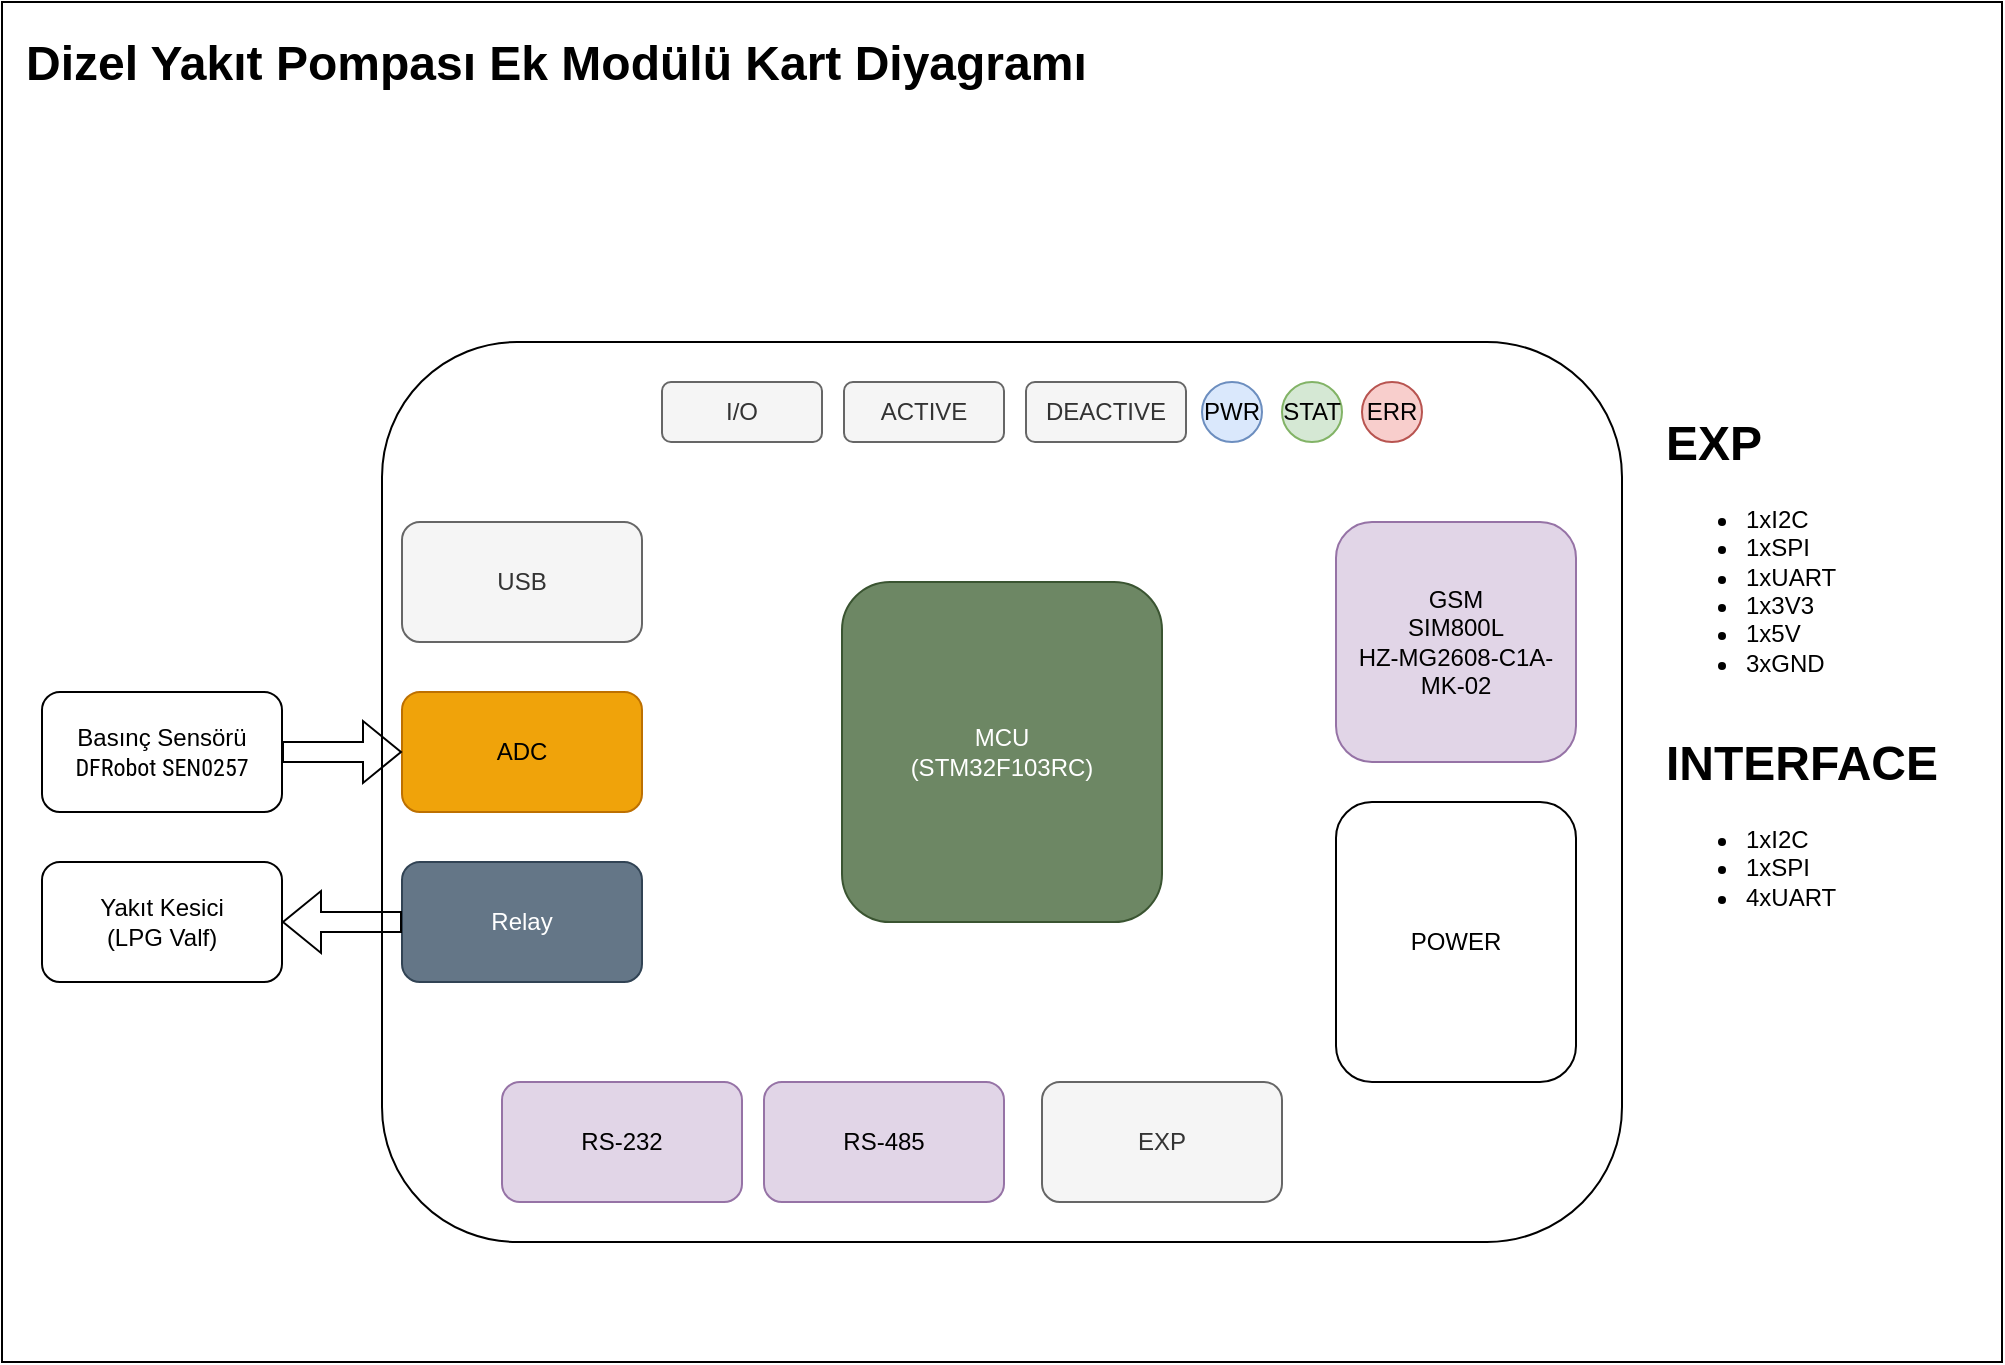 <mxfile version="24.7.5" pages="3">
  <diagram name="Main" id="z_qVd1KZJYBcLqZSe_iI">
    <mxGraphModel dx="1434" dy="844" grid="1" gridSize="10" guides="1" tooltips="1" connect="1" arrows="1" fold="1" page="1" pageScale="1" pageWidth="1169" pageHeight="827" math="0" shadow="0">
      <root>
        <mxCell id="0" />
        <mxCell id="1" parent="0" />
        <mxCell id="xsOsGMcdbyZTxs_sAXih-1" value="" style="rounded=0;whiteSpace=wrap;html=1;" parent="1" vertex="1">
          <mxGeometry x="120" y="80" width="1000" height="680" as="geometry" />
        </mxCell>
        <mxCell id="xsOsGMcdbyZTxs_sAXih-2" value="" style="rounded=1;whiteSpace=wrap;html=1;" parent="1" vertex="1">
          <mxGeometry x="310" y="250" width="620" height="450" as="geometry" />
        </mxCell>
        <mxCell id="xsOsGMcdbyZTxs_sAXih-3" value="&lt;h1 style=&quot;margin-top: 0px;&quot;&gt;Dizel Yakıt Pompası Ek Modülü Kart Diyagramı&lt;/h1&gt;" style="text;html=1;whiteSpace=wrap;overflow=hidden;rounded=0;" parent="1" vertex="1">
          <mxGeometry x="130" y="90" width="930" height="120" as="geometry" />
        </mxCell>
        <mxCell id="xsOsGMcdbyZTxs_sAXih-4" value="Basınç Sensörü&lt;div style=&quot;text-align: start;&quot;&gt;&lt;font face=&quot;Roboto Condensed, sans-serif&quot;&gt;DFRobot&amp;nbsp;&lt;/font&gt;&lt;span style=&quot;background-color: initial; text-align: center;&quot;&gt;&lt;font face=&quot;Roboto Condensed, sans-serif&quot;&gt;SEN0257&lt;/font&gt;&lt;/span&gt;&lt;br&gt;&lt;/div&gt;" style="rounded=1;whiteSpace=wrap;html=1;" parent="1" vertex="1">
          <mxGeometry x="140" y="425" width="120" height="60" as="geometry" />
        </mxCell>
        <mxCell id="xsOsGMcdbyZTxs_sAXih-5" value="ADC" style="rounded=1;whiteSpace=wrap;html=1;fillColor=#f0a30a;fontColor=#000000;strokeColor=#BD7000;" parent="1" vertex="1">
          <mxGeometry x="320" y="425" width="120" height="60" as="geometry" />
        </mxCell>
        <mxCell id="xsOsGMcdbyZTxs_sAXih-6" value="Yakıt Kesici&lt;div&gt;(LPG Valf)&lt;/div&gt;" style="rounded=1;whiteSpace=wrap;html=1;" parent="1" vertex="1">
          <mxGeometry x="140" y="510" width="120" height="60" as="geometry" />
        </mxCell>
        <mxCell id="xsOsGMcdbyZTxs_sAXih-7" value="Relay" style="rounded=1;whiteSpace=wrap;html=1;fillColor=#647687;fontColor=#ffffff;strokeColor=#314354;" parent="1" vertex="1">
          <mxGeometry x="320" y="510" width="120" height="60" as="geometry" />
        </mxCell>
        <mxCell id="xsOsGMcdbyZTxs_sAXih-8" value="GSM&lt;div&gt;SIM800L&lt;/div&gt;&lt;div&gt;HZ-MG2608-C1A-MK-02&lt;br&gt;&lt;/div&gt;" style="rounded=1;whiteSpace=wrap;html=1;fillColor=#e1d5e7;strokeColor=#9673a6;" parent="1" vertex="1">
          <mxGeometry x="787" y="340" width="120" height="120" as="geometry" />
        </mxCell>
        <mxCell id="xsOsGMcdbyZTxs_sAXih-9" value="PWR" style="ellipse;whiteSpace=wrap;html=1;aspect=fixed;fillColor=#dae8fc;strokeColor=#6c8ebf;" parent="1" vertex="1">
          <mxGeometry x="720" y="270" width="30" height="30" as="geometry" />
        </mxCell>
        <mxCell id="xsOsGMcdbyZTxs_sAXih-10" value="STAT" style="ellipse;whiteSpace=wrap;html=1;aspect=fixed;fillColor=#d5e8d4;strokeColor=#82b366;" parent="1" vertex="1">
          <mxGeometry x="760" y="270" width="30" height="30" as="geometry" />
        </mxCell>
        <mxCell id="xsOsGMcdbyZTxs_sAXih-11" value="ERR" style="ellipse;whiteSpace=wrap;html=1;aspect=fixed;fillColor=#f8cecc;strokeColor=#b85450;" parent="1" vertex="1">
          <mxGeometry x="800" y="270" width="30" height="30" as="geometry" />
        </mxCell>
        <mxCell id="xsOsGMcdbyZTxs_sAXih-12" value="ACTIVE" style="rounded=1;whiteSpace=wrap;html=1;fillColor=#f5f5f5;fontColor=#333333;strokeColor=#666666;" parent="1" vertex="1">
          <mxGeometry x="541" y="270" width="80" height="30" as="geometry" />
        </mxCell>
        <mxCell id="xsOsGMcdbyZTxs_sAXih-13" value="DEACTIVE" style="rounded=1;whiteSpace=wrap;html=1;fillColor=#f5f5f5;fontColor=#333333;strokeColor=#666666;" parent="1" vertex="1">
          <mxGeometry x="632" y="270" width="80" height="30" as="geometry" />
        </mxCell>
        <mxCell id="xsOsGMcdbyZTxs_sAXih-14" value="I/O" style="rounded=1;whiteSpace=wrap;html=1;fillColor=#f5f5f5;fontColor=#333333;strokeColor=#666666;" parent="1" vertex="1">
          <mxGeometry x="450" y="270" width="80" height="30" as="geometry" />
        </mxCell>
        <mxCell id="xsOsGMcdbyZTxs_sAXih-15" value="MCU&lt;br&gt;(STM32F103RC)" style="rounded=1;whiteSpace=wrap;html=1;fillColor=#6d8764;fontColor=#ffffff;strokeColor=#3A5431;" parent="1" vertex="1">
          <mxGeometry x="540" y="370" width="160" height="170" as="geometry" />
        </mxCell>
        <mxCell id="xsOsGMcdbyZTxs_sAXih-17" value="" style="shape=flexArrow;endArrow=classic;html=1;rounded=0;exitX=1;exitY=0.5;exitDx=0;exitDy=0;" parent="1" source="xsOsGMcdbyZTxs_sAXih-4" target="xsOsGMcdbyZTxs_sAXih-5" edge="1">
          <mxGeometry width="50" height="50" relative="1" as="geometry">
            <mxPoint x="560" y="410" as="sourcePoint" />
            <mxPoint x="610" y="360" as="targetPoint" />
          </mxGeometry>
        </mxCell>
        <mxCell id="xsOsGMcdbyZTxs_sAXih-18" value="" style="shape=flexArrow;endArrow=classic;html=1;rounded=0;exitX=0;exitY=0.5;exitDx=0;exitDy=0;entryX=1;entryY=0.5;entryDx=0;entryDy=0;" parent="1" source="xsOsGMcdbyZTxs_sAXih-7" target="xsOsGMcdbyZTxs_sAXih-6" edge="1">
          <mxGeometry width="50" height="50" relative="1" as="geometry">
            <mxPoint x="560" y="410" as="sourcePoint" />
            <mxPoint x="610" y="360" as="targetPoint" />
          </mxGeometry>
        </mxCell>
        <mxCell id="xsOsGMcdbyZTxs_sAXih-19" value="POWER" style="rounded=1;whiteSpace=wrap;html=1;" parent="1" vertex="1">
          <mxGeometry x="787" y="480" width="120" height="140" as="geometry" />
        </mxCell>
        <mxCell id="xsOsGMcdbyZTxs_sAXih-20" value="RS-232" style="rounded=1;whiteSpace=wrap;html=1;fillColor=#e1d5e7;strokeColor=#9673a6;" parent="1" vertex="1">
          <mxGeometry x="370" y="620" width="120" height="60" as="geometry" />
        </mxCell>
        <mxCell id="xsOsGMcdbyZTxs_sAXih-21" value="RS-485" style="rounded=1;whiteSpace=wrap;html=1;fillColor=#e1d5e7;strokeColor=#9673a6;" parent="1" vertex="1">
          <mxGeometry x="501" y="620" width="120" height="60" as="geometry" />
        </mxCell>
        <mxCell id="xsOsGMcdbyZTxs_sAXih-22" value="EXP" style="rounded=1;whiteSpace=wrap;html=1;fillColor=#f5f5f5;strokeColor=#666666;fontColor=#333333;" parent="1" vertex="1">
          <mxGeometry x="640" y="620" width="120" height="60" as="geometry" />
        </mxCell>
        <mxCell id="xsOsGMcdbyZTxs_sAXih-23" value="&lt;h1 style=&quot;margin-top: 0px;&quot;&gt;EXP&lt;/h1&gt;&lt;p&gt;&lt;/p&gt;&lt;ul&gt;&lt;li&gt;1xI2C&lt;/li&gt;&lt;li&gt;1xSPI&lt;/li&gt;&lt;li&gt;1xUART&lt;/li&gt;&lt;li&gt;1x3V3&lt;/li&gt;&lt;li&gt;1x5V&lt;/li&gt;&lt;li&gt;3xGND&lt;/li&gt;&lt;/ul&gt;&lt;p&gt;&lt;/p&gt;" style="text;html=1;whiteSpace=wrap;overflow=hidden;rounded=0;" parent="1" vertex="1">
          <mxGeometry x="950" y="280" width="160" height="150" as="geometry" />
        </mxCell>
        <mxCell id="xsOsGMcdbyZTxs_sAXih-24" value="&lt;h1 style=&quot;margin-top: 0px;&quot;&gt;INTERFACE&lt;/h1&gt;&lt;p&gt;&lt;/p&gt;&lt;ul&gt;&lt;li&gt;1xI2C&lt;/li&gt;&lt;li&gt;1xSPI&lt;/li&gt;&lt;li&gt;4xUART&lt;br&gt;&lt;/li&gt;&lt;/ul&gt;&lt;p&gt;&lt;/p&gt;" style="text;html=1;whiteSpace=wrap;overflow=hidden;rounded=0;" parent="1" vertex="1">
          <mxGeometry x="950" y="440" width="160" height="150" as="geometry" />
        </mxCell>
        <mxCell id="xsOsGMcdbyZTxs_sAXih-25" value="USB" style="rounded=1;whiteSpace=wrap;html=1;fillColor=#f5f5f5;fontColor=#333333;strokeColor=#666666;" parent="1" vertex="1">
          <mxGeometry x="320" y="340" width="120" height="60" as="geometry" />
        </mxCell>
      </root>
    </mxGraphModel>
  </diagram>
  <diagram name="System" id="i9t7z6Udsv9bwwXvzqYk">
    <mxGraphModel dx="1257" dy="760" grid="1" gridSize="10" guides="1" tooltips="1" connect="1" arrows="1" fold="1" page="1" pageScale="1" pageWidth="1169" pageHeight="827" math="0" shadow="0">
      <root>
        <mxCell id="hd1AN3d5d5kz8yqUC4JS-0" />
        <mxCell id="hd1AN3d5d5kz8yqUC4JS-1" parent="hd1AN3d5d5kz8yqUC4JS-0" />
        <mxCell id="hd1AN3d5d5kz8yqUC4JS-3" value="Control Card" style="rounded=1;whiteSpace=wrap;html=1;" parent="hd1AN3d5d5kz8yqUC4JS-1" vertex="1">
          <mxGeometry x="440" y="180" width="310" height="210" as="geometry" />
        </mxCell>
        <mxCell id="hd1AN3d5d5kz8yqUC4JS-4" value="&lt;h1 style=&quot;margin-top: 0px;&quot;&gt;Dizel Su Pompası Ek Modülü Çalışma Prensibi&lt;/h1&gt;&lt;p&gt;Aşağıdaki şemada sistemin çalışma prensibi detaylarıyla gösterilmiştir.&lt;/p&gt;" style="text;html=1;whiteSpace=wrap;overflow=hidden;rounded=0;" parent="hd1AN3d5d5kz8yqUC4JS-1" vertex="1">
          <mxGeometry x="210" y="30" width="930" height="120" as="geometry" />
        </mxCell>
        <mxCell id="9Bky2_1eXqrfAGrDvFZs-0" value="" style="group" parent="hd1AN3d5d5kz8yqUC4JS-1" vertex="1" connectable="0">
          <mxGeometry x="700" y="250" width="80" height="60" as="geometry" />
        </mxCell>
        <mxCell id="9Bky2_1eXqrfAGrDvFZs-1" value="&lt;font style=&quot;font-size: 10px;&quot;&gt;RELAY&lt;/font&gt;" style="rounded=1;whiteSpace=wrap;html=1;fillColor=#dae8fc;strokeColor=#6c8ebf;" parent="9Bky2_1eXqrfAGrDvFZs-0" vertex="1">
          <mxGeometry width="50" height="60" as="geometry" />
        </mxCell>
        <mxCell id="9Bky2_1eXqrfAGrDvFZs-2" value="" style="endArrow=none;html=1;rounded=0;exitX=0.96;exitY=0.167;exitDx=0;exitDy=0;exitPerimeter=0;entryX=0.66;entryY=0.265;entryDx=0;entryDy=0;entryPerimeter=0;fillColor=#dae8fc;strokeColor=#6c8ebf;" parent="9Bky2_1eXqrfAGrDvFZs-0" edge="1">
          <mxGeometry width="50" height="50" relative="1" as="geometry">
            <mxPoint x="50" y="10.02" as="sourcePoint" />
            <mxPoint x="80" y="10" as="targetPoint" />
          </mxGeometry>
        </mxCell>
        <mxCell id="9Bky2_1eXqrfAGrDvFZs-3" value="NO" style="edgeLabel;html=1;align=center;verticalAlign=middle;resizable=0;points=[];" parent="9Bky2_1eXqrfAGrDvFZs-2" vertex="1" connectable="0">
          <mxGeometry x="0.089" relative="1" as="geometry">
            <mxPoint as="offset" />
          </mxGeometry>
        </mxCell>
        <mxCell id="9Bky2_1eXqrfAGrDvFZs-4" value="" style="endArrow=none;html=1;rounded=0;exitX=0.96;exitY=0.167;exitDx=0;exitDy=0;exitPerimeter=0;fillColor=#dae8fc;strokeColor=#6c8ebf;" parent="9Bky2_1eXqrfAGrDvFZs-0" edge="1">
          <mxGeometry width="50" height="50" relative="1" as="geometry">
            <mxPoint x="50" y="29.96" as="sourcePoint" />
            <mxPoint x="80" y="30" as="targetPoint" />
          </mxGeometry>
        </mxCell>
        <mxCell id="9Bky2_1eXqrfAGrDvFZs-5" value="C" style="edgeLabel;html=1;align=center;verticalAlign=middle;resizable=0;points=[];" parent="9Bky2_1eXqrfAGrDvFZs-4" vertex="1" connectable="0">
          <mxGeometry x="0.054" relative="1" as="geometry">
            <mxPoint as="offset" />
          </mxGeometry>
        </mxCell>
        <mxCell id="NwV31tU4JHG0IHadNAmp-0" value="" style="group" parent="hd1AN3d5d5kz8yqUC4JS-1" vertex="1" connectable="0">
          <mxGeometry x="410" y="250" width="80" height="60" as="geometry" />
        </mxCell>
        <mxCell id="NwV31tU4JHG0IHadNAmp-1" value="ADC" style="rounded=1;whiteSpace=wrap;html=1;fillColor=#fff2cc;strokeColor=#d6b656;" parent="NwV31tU4JHG0IHadNAmp-0" vertex="1">
          <mxGeometry x="30" width="50" height="60" as="geometry" />
        </mxCell>
        <mxCell id="NwV31tU4JHG0IHadNAmp-2" value="" style="endArrow=none;html=1;rounded=0;entryX=0;entryY=0.5;entryDx=0;entryDy=0;fillColor=#fff2cc;strokeColor=#d6b656;" parent="NwV31tU4JHG0IHadNAmp-0" target="NwV31tU4JHG0IHadNAmp-1" edge="1">
          <mxGeometry width="50" height="50" relative="1" as="geometry">
            <mxPoint y="30" as="sourcePoint" />
            <mxPoint x="70" y="10" as="targetPoint" />
          </mxGeometry>
        </mxCell>
        <mxCell id="NwV31tU4JHG0IHadNAmp-5" value="WATER PIPE" style="rounded=0;whiteSpace=wrap;html=1;" parent="hd1AN3d5d5kz8yqUC4JS-1" vertex="1">
          <mxGeometry x="250" y="620" width="910" height="60" as="geometry" />
        </mxCell>
        <mxCell id="NwV31tU4JHG0IHadNAmp-6" value="PRESSURE SENSOR" style="rounded=0;whiteSpace=wrap;html=1;horizontal=0;fontSize=7;" parent="hd1AN3d5d5kz8yqUC4JS-1" vertex="1">
          <mxGeometry x="300" y="560" width="20" height="60" as="geometry" />
        </mxCell>
        <mxCell id="NwV31tU4JHG0IHadNAmp-7" value="" style="endArrow=classic;html=1;rounded=0;exitX=0.5;exitY=0;exitDx=0;exitDy=0;endFill=1;" parent="hd1AN3d5d5kz8yqUC4JS-1" source="NwV31tU4JHG0IHadNAmp-6" edge="1">
          <mxGeometry width="50" height="50" relative="1" as="geometry">
            <mxPoint x="370" y="530" as="sourcePoint" />
            <mxPoint x="410" y="280" as="targetPoint" />
            <Array as="points">
              <mxPoint x="310" y="280" />
            </Array>
          </mxGeometry>
        </mxCell>
        <mxCell id="NwV31tU4JHG0IHadNAmp-8" value="0-5V" style="edgeLabel;html=1;align=center;verticalAlign=middle;resizable=0;points=[];horizontal=0;" parent="NwV31tU4JHG0IHadNAmp-7" vertex="1" connectable="0">
          <mxGeometry x="-0.149" relative="1" as="geometry">
            <mxPoint as="offset" />
          </mxGeometry>
        </mxCell>
        <mxCell id="oYKG7SAVJAFG4u_lUfUL-3" value="Dizel Engine&lt;hr&gt;" style="outlineConnect=0;dashed=0;verticalLabelPosition=bottom;verticalAlign=top;align=center;html=1;shape=mxgraph.aws3.emr_engine;fillColor=#F58534;gradientColor=none;" parent="hd1AN3d5d5kz8yqUC4JS-1" vertex="1">
          <mxGeometry x="940" y="369" width="140" height="90" as="geometry" />
        </mxCell>
        <mxCell id="oYKG7SAVJAFG4u_lUfUL-4" value="Fuel Pipe" style="rounded=0;whiteSpace=wrap;html=1;rotation=90;horizontal=1;" parent="hd1AN3d5d5kz8yqUC4JS-1" vertex="1">
          <mxGeometry x="1063.5" y="341.5" width="155" height="10" as="geometry" />
        </mxCell>
        <mxCell id="oYKG7SAVJAFG4u_lUfUL-5" value="" style="rounded=0;whiteSpace=wrap;html=1;rotation=-180;" parent="hd1AN3d5d5kz8yqUC4JS-1" vertex="1">
          <mxGeometry x="1080" y="414" width="60" height="10" as="geometry" />
        </mxCell>
        <mxCell id="oYKG7SAVJAFG4u_lUfUL-6" value="Fuel Pipe" style="rounded=0;whiteSpace=wrap;html=1;rotation=90;horizontal=1;" parent="hd1AN3d5d5kz8yqUC4JS-1" vertex="1">
          <mxGeometry x="1091.25" y="180" width="97.5" height="10" as="geometry" />
        </mxCell>
        <mxCell id="eWgS5YxnviFs063v181v-10" value="" style="verticalLabelPosition=bottom;verticalAlign=top;html=1;shape=mxgraph.basic.donut;dx=25;" parent="hd1AN3d5d5kz8yqUC4JS-1" vertex="1">
          <mxGeometry x="1105" y="220" width="70" height="70" as="geometry" />
        </mxCell>
        <mxCell id="eWgS5YxnviFs063v181v-11" value="" style="endArrow=none;html=1;rounded=0;entryX=0.018;entryY=0.369;entryDx=0;entryDy=0;entryPerimeter=0;exitX=1;exitY=0.286;exitDx=0;exitDy=0;exitPerimeter=0;" parent="hd1AN3d5d5kz8yqUC4JS-1" source="hd1AN3d5d5kz8yqUC4JS-3" target="eWgS5YxnviFs063v181v-10" edge="1">
          <mxGeometry width="50" height="50" relative="1" as="geometry">
            <mxPoint x="1040" y="246" as="sourcePoint" />
            <mxPoint x="1110" y="306" as="targetPoint" />
            <Array as="points">
              <mxPoint x="770" y="250" />
              <mxPoint x="1090" y="246" />
            </Array>
          </mxGeometry>
        </mxCell>
        <mxCell id="eWgS5YxnviFs063v181v-12" value="GND" style="edgeLabel;html=1;align=center;verticalAlign=middle;resizable=0;points=[];" parent="eWgS5YxnviFs063v181v-11" vertex="1" connectable="0">
          <mxGeometry x="-0.29" relative="1" as="geometry">
            <mxPoint as="offset" />
          </mxGeometry>
        </mxCell>
        <mxCell id="9Bky2_1eXqrfAGrDvFZs-6" value="" style="endArrow=none;html=1;rounded=0;exitX=0.992;exitY=0.786;exitDx=0;exitDy=0;exitPerimeter=0;fillColor=#dae8fc;strokeColor=#6c8ebf;" parent="hd1AN3d5d5kz8yqUC4JS-1" source="9Bky2_1eXqrfAGrDvFZs-1" target="eWgS5YxnviFs063v181v-10" edge="1">
          <mxGeometry width="50" height="50" relative="1" as="geometry">
            <mxPoint x="750" y="300" as="sourcePoint" />
            <mxPoint x="780" y="297" as="targetPoint" />
            <Array as="points">
              <mxPoint x="1080" y="290" />
            </Array>
          </mxGeometry>
        </mxCell>
        <mxCell id="9Bky2_1eXqrfAGrDvFZs-7" value="NC" style="edgeLabel;html=1;align=center;verticalAlign=middle;resizable=0;points=[];" parent="9Bky2_1eXqrfAGrDvFZs-6" vertex="1" connectable="0">
          <mxGeometry x="0.079" relative="1" as="geometry">
            <mxPoint x="-175" y="19" as="offset" />
          </mxGeometry>
        </mxCell>
        <mxCell id="jP-44_YjTH0RPXP_Xvoh-5" value="Vin" style="text;html=1;strokeColor=none;fillColor=none;align=center;verticalAlign=middle;whiteSpace=wrap;rounded=0;" parent="hd1AN3d5d5kz8yqUC4JS-1" vertex="1">
          <mxGeometry x="1105" y="254" width="20" height="10" as="geometry" />
        </mxCell>
        <mxCell id="jP-44_YjTH0RPXP_Xvoh-6" value="Fuel Tank" style="ellipse;whiteSpace=wrap;html=1;" parent="hd1AN3d5d5kz8yqUC4JS-1" vertex="1">
          <mxGeometry x="1088.5" y="74" width="105" height="66" as="geometry" />
        </mxCell>
        <mxCell id="jP-44_YjTH0RPXP_Xvoh-9" value="centrifugal" style="verticalLabelPosition=bottom;verticalAlign=top;html=1;shape=mxgraph.basic.partConcEllipse;startAngle=0.25;endAngle=0.1;arcWidth=0.5;fontSize=12;" parent="hd1AN3d5d5kz8yqUC4JS-1" vertex="1">
          <mxGeometry x="950" y="590" width="80" height="70" as="geometry" />
        </mxCell>
        <mxCell id="jP-44_YjTH0RPXP_Xvoh-12" value="" style="endArrow=classic;html=1;rounded=0;fontSize=12;exitX=0;exitY=0.86;exitDx=0;exitDy=0;exitPerimeter=0;horizontal=1;align=center;verticalAlign=top;" parent="hd1AN3d5d5kz8yqUC4JS-1" source="oYKG7SAVJAFG4u_lUfUL-3" target="jP-44_YjTH0RPXP_Xvoh-9" edge="1">
          <mxGeometry width="50" height="50" relative="1" as="geometry">
            <mxPoint x="790" y="540" as="sourcePoint" />
            <mxPoint x="840" y="490" as="targetPoint" />
          </mxGeometry>
        </mxCell>
        <mxCell id="jP-44_YjTH0RPXP_Xvoh-14" value="&lt;div style=&quot;text-align: justify;&quot;&gt;mechanical transmission&lt;/div&gt;" style="edgeLabel;html=1;align=center;verticalAlign=middle;resizable=0;points=[];fontSize=12;" parent="jP-44_YjTH0RPXP_Xvoh-12" vertex="1" connectable="0">
          <mxGeometry x="0.099" y="-1" relative="1" as="geometry">
            <mxPoint x="1" as="offset" />
          </mxGeometry>
        </mxCell>
        <mxCell id="jP-44_YjTH0RPXP_Xvoh-15" value="" style="image;html=1;image=img/lib/clip_art/general/Battery_allstates_128x128.png;fontSize=12;" parent="hd1AN3d5d5kz8yqUC4JS-1" vertex="1">
          <mxGeometry x="930" y="110" width="60" height="70" as="geometry" />
        </mxCell>
        <mxCell id="jP-44_YjTH0RPXP_Xvoh-16" value="Battery" style="image;html=1;image=img/lib/clip_art/general/Battery_allstates_128x128.png;fontSize=12;" parent="hd1AN3d5d5kz8yqUC4JS-1" vertex="1">
          <mxGeometry x="960" y="110" width="60" height="70" as="geometry" />
        </mxCell>
        <mxCell id="jP-44_YjTH0RPXP_Xvoh-19" value="Manuel Ignition" style="aspect=fixed;perimeter=ellipsePerimeter;html=1;align=center;shadow=0;dashed=0;fontColor=#4277BB;labelBackgroundColor=#ffffff;fontSize=12;spacingTop=3;image;image=img/lib/ibm/vpc/Key.svg;" parent="hd1AN3d5d5kz8yqUC4JS-1" vertex="1">
          <mxGeometry x="840" y="125" width="40" height="40" as="geometry" />
        </mxCell>
        <mxCell id="jP-44_YjTH0RPXP_Xvoh-20" value="" style="endArrow=none;html=1;rounded=0;fontSize=12;entryX=0.75;entryY=0;entryDx=0;entryDy=0;horizontal=1;verticalAlign=top;" parent="hd1AN3d5d5kz8yqUC4JS-1" target="jP-44_YjTH0RPXP_Xvoh-19" edge="1">
          <mxGeometry width="50" height="50" relative="1" as="geometry">
            <mxPoint x="960" y="110" as="sourcePoint" />
            <mxPoint x="1010" y="60" as="targetPoint" />
          </mxGeometry>
        </mxCell>
        <mxCell id="jP-44_YjTH0RPXP_Xvoh-23" value="VCC" style="edgeLabel;html=1;align=center;verticalAlign=middle;resizable=0;points=[];fontSize=12;" parent="jP-44_YjTH0RPXP_Xvoh-20" vertex="1" connectable="0">
          <mxGeometry x="0.565" y="1" relative="1" as="geometry">
            <mxPoint as="offset" />
          </mxGeometry>
        </mxCell>
        <mxCell id="jP-44_YjTH0RPXP_Xvoh-21" value="" style="endArrow=none;html=1;rounded=0;fontSize=12;entryX=1.001;entryY=0.165;entryDx=0;entryDy=0;entryPerimeter=0;" parent="hd1AN3d5d5kz8yqUC4JS-1" target="hd1AN3d5d5kz8yqUC4JS-3" edge="1">
          <mxGeometry width="50" height="50" relative="1" as="geometry">
            <mxPoint x="985" y="110" as="sourcePoint" />
            <mxPoint x="1035" y="60" as="targetPoint" />
            <Array as="points">
              <mxPoint x="750" y="110" />
            </Array>
          </mxGeometry>
        </mxCell>
        <mxCell id="jP-44_YjTH0RPXP_Xvoh-22" value="GND" style="text;html=1;strokeColor=none;fillColor=none;align=center;verticalAlign=middle;whiteSpace=wrap;rounded=0;fontSize=12;" parent="hd1AN3d5d5kz8yqUC4JS-1" vertex="1">
          <mxGeometry x="705" y="194" width="60" height="30" as="geometry" />
        </mxCell>
        <mxCell id="jP-44_YjTH0RPXP_Xvoh-24" value="Vin" style="text;html=1;strokeColor=none;fillColor=none;align=center;verticalAlign=middle;whiteSpace=wrap;rounded=0;fontSize=12;" parent="hd1AN3d5d5kz8yqUC4JS-1" vertex="1">
          <mxGeometry x="706" y="210" width="60" height="30" as="geometry" />
        </mxCell>
        <mxCell id="jP-44_YjTH0RPXP_Xvoh-25" value="" style="endArrow=none;html=1;rounded=0;fontSize=12;exitX=1;exitY=0.217;exitDx=0;exitDy=0;exitPerimeter=0;" parent="hd1AN3d5d5kz8yqUC4JS-1" source="hd1AN3d5d5kz8yqUC4JS-3" edge="1">
          <mxGeometry width="50" height="50" relative="1" as="geometry">
            <mxPoint x="780" y="230" as="sourcePoint" />
            <mxPoint x="840" y="144" as="targetPoint" />
            <Array as="points">
              <mxPoint x="770" y="226" />
              <mxPoint x="770" y="144" />
            </Array>
          </mxGeometry>
        </mxCell>
        <mxCell id="GeWy5mYVpP6EmHYYO-Lp-0" value="" style="endArrow=none;html=1;rounded=0;fontSize=12;" parent="hd1AN3d5d5kz8yqUC4JS-1" edge="1">
          <mxGeometry width="50" height="50" relative="1" as="geometry">
            <mxPoint x="780" y="280" as="sourcePoint" />
            <mxPoint x="770" y="220" as="targetPoint" />
            <Array as="points">
              <mxPoint x="810" y="280" />
              <mxPoint x="810" y="220" />
            </Array>
          </mxGeometry>
        </mxCell>
        <mxCell id="l9ZAwDyIajXQFx4ZyurV-0" value="UART" style="rounded=1;whiteSpace=wrap;html=1;fillColor=#f8cecc;strokeColor=#b85450;" vertex="1" parent="hd1AN3d5d5kz8yqUC4JS-1">
          <mxGeometry x="565" y="330" width="60" height="60" as="geometry" />
        </mxCell>
        <mxCell id="l9ZAwDyIajXQFx4ZyurV-1" value="GSM MODULE" style="rounded=1;whiteSpace=wrap;html=1;fillColor=#d5e8d4;strokeColor=#82b366;" vertex="1" parent="hd1AN3d5d5kz8yqUC4JS-1">
          <mxGeometry x="535" y="459" width="120" height="60" as="geometry" />
        </mxCell>
        <mxCell id="l9ZAwDyIajXQFx4ZyurV-2" value="" style="endArrow=classic;html=1;rounded=0;exitX=0.5;exitY=1;exitDx=0;exitDy=0;entryX=0.5;entryY=0;entryDx=0;entryDy=0;" edge="1" parent="hd1AN3d5d5kz8yqUC4JS-1" source="l9ZAwDyIajXQFx4ZyurV-0" target="l9ZAwDyIajXQFx4ZyurV-1">
          <mxGeometry width="50" height="50" relative="1" as="geometry">
            <mxPoint x="670" y="490" as="sourcePoint" />
            <mxPoint x="720" y="440" as="targetPoint" />
          </mxGeometry>
        </mxCell>
      </root>
    </mxGraphModel>
  </diagram>
  <diagram id="nvWrYQjApw5zHA3KwJAQ" name="Page-3">
    <mxGraphModel dx="1195" dy="703" grid="1" gridSize="10" guides="1" tooltips="1" connect="1" arrows="1" fold="1" page="1" pageScale="1" pageWidth="1169" pageHeight="827" math="0" shadow="0">
      <root>
        <mxCell id="0" />
        <mxCell id="1" parent="0" />
      </root>
    </mxGraphModel>
  </diagram>
</mxfile>
